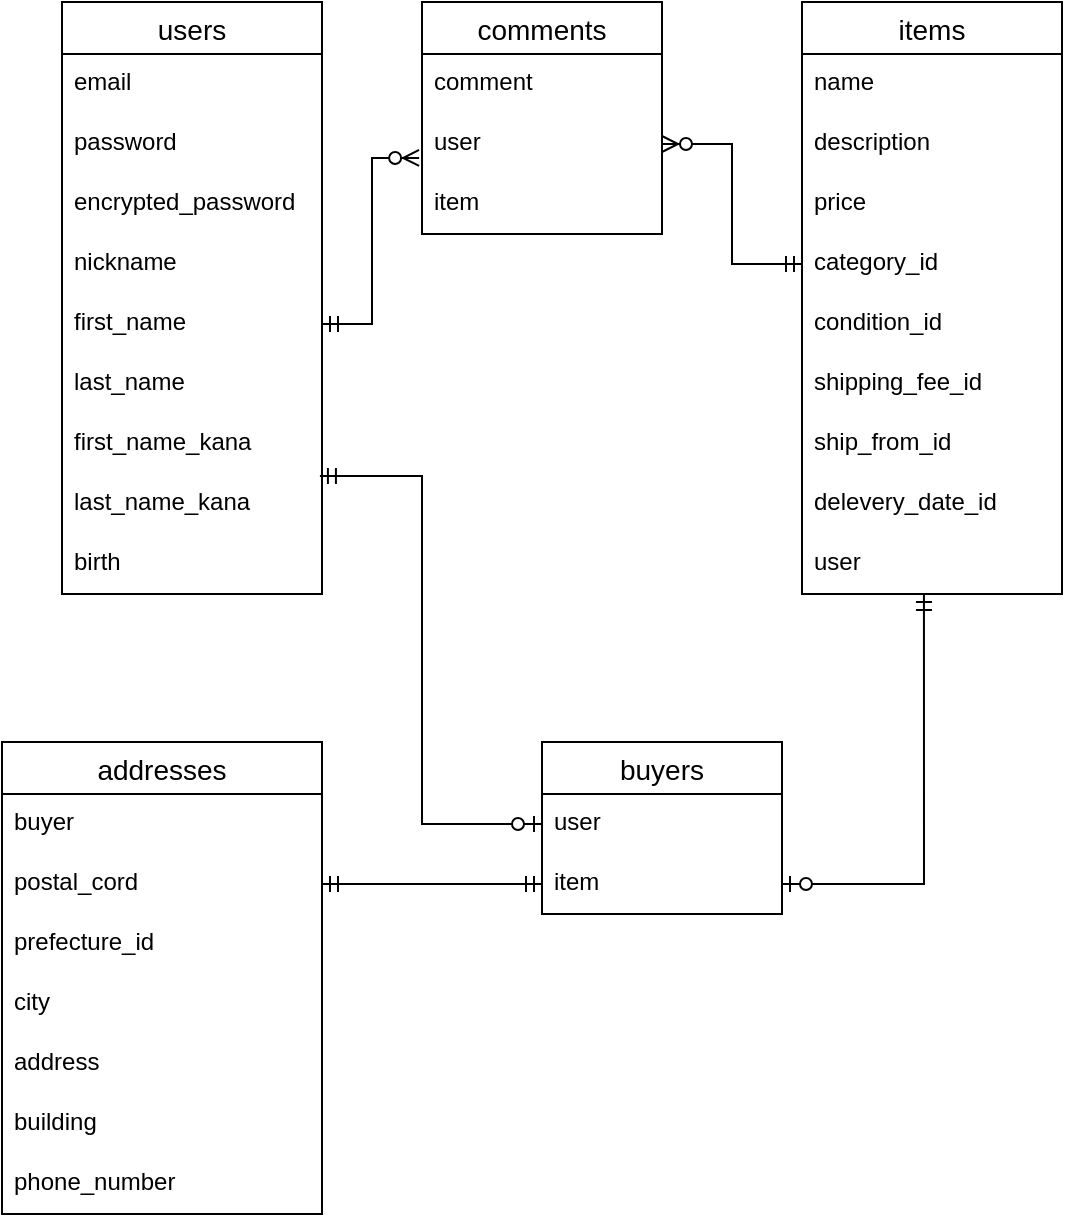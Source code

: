 <mxfile version="13.6.5">
    <diagram id="twxfEFwVMemMpdMFMjWM" name="ページ1">
        <mxGraphModel dx="642" dy="635" grid="1" gridSize="10" guides="1" tooltips="1" connect="1" arrows="1" fold="1" page="1" pageScale="1" pageWidth="827" pageHeight="1169" math="0" shadow="0">
            <root>
                <mxCell id="0"/>
                <mxCell id="1" parent="0"/>
                <mxCell id="16" value="users" style="swimlane;fontStyle=0;childLayout=stackLayout;horizontal=1;startSize=26;horizontalStack=0;resizeParent=1;resizeParentMax=0;resizeLast=0;collapsible=1;marginBottom=0;align=center;fontSize=14;" parent="1" vertex="1">
                    <mxGeometry x="70" y="40" width="130" height="296" as="geometry"/>
                </mxCell>
                <mxCell id="17" value="email" style="text;strokeColor=none;fillColor=none;spacingLeft=4;spacingRight=4;overflow=hidden;rotatable=0;points=[[0,0.5],[1,0.5]];portConstraint=eastwest;fontSize=12;" parent="16" vertex="1">
                    <mxGeometry y="26" width="130" height="30" as="geometry"/>
                </mxCell>
                <mxCell id="18" value="password" style="text;strokeColor=none;fillColor=none;spacingLeft=4;spacingRight=4;overflow=hidden;rotatable=0;points=[[0,0.5],[1,0.5]];portConstraint=eastwest;fontSize=12;" parent="16" vertex="1">
                    <mxGeometry y="56" width="130" height="30" as="geometry"/>
                </mxCell>
                <mxCell id="134" value="encrypted_password" style="text;strokeColor=none;fillColor=none;spacingLeft=4;spacingRight=4;overflow=hidden;rotatable=0;points=[[0,0.5],[1,0.5]];portConstraint=eastwest;fontSize=12;" vertex="1" parent="16">
                    <mxGeometry y="86" width="130" height="30" as="geometry"/>
                </mxCell>
                <mxCell id="19" value="nickname" style="text;strokeColor=none;fillColor=none;spacingLeft=4;spacingRight=4;overflow=hidden;rotatable=0;points=[[0,0.5],[1,0.5]];portConstraint=eastwest;fontSize=12;" parent="16" vertex="1">
                    <mxGeometry y="116" width="130" height="30" as="geometry"/>
                </mxCell>
                <mxCell id="69" value="first_name" style="text;strokeColor=none;fillColor=none;spacingLeft=4;spacingRight=4;overflow=hidden;rotatable=0;points=[[0,0.5],[1,0.5]];portConstraint=eastwest;fontSize=12;" vertex="1" parent="16">
                    <mxGeometry y="146" width="130" height="30" as="geometry"/>
                </mxCell>
                <mxCell id="70" value="last_name" style="text;strokeColor=none;fillColor=none;spacingLeft=4;spacingRight=4;overflow=hidden;rotatable=0;points=[[0,0.5],[1,0.5]];portConstraint=eastwest;fontSize=12;" vertex="1" parent="16">
                    <mxGeometry y="176" width="130" height="30" as="geometry"/>
                </mxCell>
                <mxCell id="71" value="first_name_kana" style="text;strokeColor=none;fillColor=none;spacingLeft=4;spacingRight=4;overflow=hidden;rotatable=0;points=[[0,0.5],[1,0.5]];portConstraint=eastwest;fontSize=12;" vertex="1" parent="16">
                    <mxGeometry y="206" width="130" height="30" as="geometry"/>
                </mxCell>
                <mxCell id="72" value="last_name_kana" style="text;strokeColor=none;fillColor=none;spacingLeft=4;spacingRight=4;overflow=hidden;rotatable=0;points=[[0,0.5],[1,0.5]];portConstraint=eastwest;fontSize=12;" vertex="1" parent="16">
                    <mxGeometry y="236" width="130" height="30" as="geometry"/>
                </mxCell>
                <mxCell id="73" value="birth" style="text;strokeColor=none;fillColor=none;spacingLeft=4;spacingRight=4;overflow=hidden;rotatable=0;points=[[0,0.5],[1,0.5]];portConstraint=eastwest;fontSize=12;" vertex="1" parent="16">
                    <mxGeometry y="266" width="130" height="30" as="geometry"/>
                </mxCell>
                <mxCell id="20" value="items" style="swimlane;fontStyle=0;childLayout=stackLayout;horizontal=1;startSize=26;horizontalStack=0;resizeParent=1;resizeParentMax=0;resizeLast=0;collapsible=1;marginBottom=0;align=center;fontSize=14;" parent="1" vertex="1">
                    <mxGeometry x="440" y="40" width="130" height="296" as="geometry">
                        <mxRectangle x="330" y="96" width="70" height="26" as="alternateBounds"/>
                    </mxGeometry>
                </mxCell>
                <mxCell id="136" value="name" style="text;strokeColor=none;fillColor=none;spacingLeft=4;spacingRight=4;overflow=hidden;rotatable=0;points=[[0,0.5],[1,0.5]];portConstraint=eastwest;fontSize=12;" vertex="1" parent="20">
                    <mxGeometry y="26" width="130" height="30" as="geometry"/>
                </mxCell>
                <mxCell id="135" value="description" style="text;strokeColor=none;fillColor=none;spacingLeft=4;spacingRight=4;overflow=hidden;rotatable=0;points=[[0,0.5],[1,0.5]];portConstraint=eastwest;fontSize=12;" vertex="1" parent="20">
                    <mxGeometry y="56" width="130" height="30" as="geometry"/>
                </mxCell>
                <mxCell id="79" value="price" style="text;strokeColor=none;fillColor=none;spacingLeft=4;spacingRight=4;overflow=hidden;rotatable=0;points=[[0,0.5],[1,0.5]];portConstraint=eastwest;fontSize=12;" vertex="1" parent="20">
                    <mxGeometry y="86" width="130" height="30" as="geometry"/>
                </mxCell>
                <mxCell id="23" value="category_id" style="text;strokeColor=none;fillColor=none;spacingLeft=4;spacingRight=4;overflow=hidden;rotatable=0;points=[[0,0.5],[1,0.5]];portConstraint=eastwest;fontSize=12;" parent="20" vertex="1">
                    <mxGeometry y="116" width="130" height="30" as="geometry"/>
                </mxCell>
                <mxCell id="78" value="condition_id" style="text;strokeColor=none;fillColor=none;spacingLeft=4;spacingRight=4;overflow=hidden;rotatable=0;points=[[0,0.5],[1,0.5]];portConstraint=eastwest;fontSize=12;" vertex="1" parent="20">
                    <mxGeometry y="146" width="130" height="30" as="geometry"/>
                </mxCell>
                <mxCell id="30" value="shipping_fee_id" style="text;strokeColor=none;fillColor=none;spacingLeft=4;spacingRight=4;overflow=hidden;rotatable=0;points=[[0,0.5],[1,0.5]];portConstraint=eastwest;fontSize=12;" parent="20" vertex="1">
                    <mxGeometry y="176" width="130" height="30" as="geometry"/>
                </mxCell>
                <mxCell id="31" value="ship_from_id" style="text;strokeColor=none;fillColor=none;spacingLeft=4;spacingRight=4;overflow=hidden;rotatable=0;points=[[0,0.5],[1,0.5]];portConstraint=eastwest;fontSize=12;" parent="20" vertex="1">
                    <mxGeometry y="206" width="130" height="30" as="geometry"/>
                </mxCell>
                <mxCell id="82" value="delevery_date_id" style="text;strokeColor=none;fillColor=none;spacingLeft=4;spacingRight=4;overflow=hidden;rotatable=0;points=[[0,0.5],[1,0.5]];portConstraint=eastwest;fontSize=12;" vertex="1" parent="20">
                    <mxGeometry y="236" width="130" height="30" as="geometry"/>
                </mxCell>
                <mxCell id="80" value="user" style="text;strokeColor=none;fillColor=none;spacingLeft=4;spacingRight=4;overflow=hidden;rotatable=0;points=[[0,0.5],[1,0.5]];portConstraint=eastwest;fontSize=12;" vertex="1" parent="20">
                    <mxGeometry y="266" width="130" height="30" as="geometry"/>
                </mxCell>
                <mxCell id="108" style="edgeStyle=orthogonalEdgeStyle;rounded=0;orthogonalLoop=1;jettySize=auto;html=1;exitX=1;exitY=0.5;exitDx=0;exitDy=0;entryX=-0.012;entryY=0.733;entryDx=0;entryDy=0;entryPerimeter=0;startArrow=ERmandOne;startFill=0;endArrow=ERzeroToMany;endFill=1;" edge="1" parent="1" source="69" target="98">
                    <mxGeometry relative="1" as="geometry"/>
                </mxCell>
                <mxCell id="122" style="edgeStyle=orthogonalEdgeStyle;rounded=0;orthogonalLoop=1;jettySize=auto;html=1;exitX=1;exitY=0.5;exitDx=0;exitDy=0;entryX=0;entryY=0.5;entryDx=0;entryDy=0;startArrow=ERzeroToMany;startFill=1;endArrow=ERmandOne;endFill=0;" edge="1" parent="1" source="98" target="23">
                    <mxGeometry relative="1" as="geometry"/>
                </mxCell>
                <mxCell id="96" value="comments" style="swimlane;fontStyle=0;childLayout=stackLayout;horizontal=1;startSize=26;horizontalStack=0;resizeParent=1;resizeParentMax=0;resizeLast=0;collapsible=1;marginBottom=0;align=center;fontSize=14;" vertex="1" parent="1">
                    <mxGeometry x="250" y="40" width="120" height="116" as="geometry"/>
                </mxCell>
                <mxCell id="97" value="comment" style="text;strokeColor=none;fillColor=none;spacingLeft=4;spacingRight=4;overflow=hidden;rotatable=0;points=[[0,0.5],[1,0.5]];portConstraint=eastwest;fontSize=12;" vertex="1" parent="96">
                    <mxGeometry y="26" width="120" height="30" as="geometry"/>
                </mxCell>
                <mxCell id="98" value="user" style="text;strokeColor=none;fillColor=none;spacingLeft=4;spacingRight=4;overflow=hidden;rotatable=0;points=[[0,0.5],[1,0.5]];portConstraint=eastwest;fontSize=12;" vertex="1" parent="96">
                    <mxGeometry y="56" width="120" height="30" as="geometry"/>
                </mxCell>
                <mxCell id="99" value="item" style="text;strokeColor=none;fillColor=none;spacingLeft=4;spacingRight=4;overflow=hidden;rotatable=0;points=[[0,0.5],[1,0.5]];portConstraint=eastwest;fontSize=12;" vertex="1" parent="96">
                    <mxGeometry y="86" width="120" height="30" as="geometry"/>
                </mxCell>
                <mxCell id="128" style="edgeStyle=orthogonalEdgeStyle;rounded=0;orthogonalLoop=1;jettySize=auto;html=1;entryX=0;entryY=0.5;entryDx=0;entryDy=0;startArrow=ERmandOne;startFill=0;endArrow=ERzeroToOne;endFill=1;exitX=0.992;exitY=0.033;exitDx=0;exitDy=0;exitPerimeter=0;" edge="1" parent="1" source="72" target="25">
                    <mxGeometry relative="1" as="geometry">
                        <mxPoint x="230" y="280" as="sourcePoint"/>
                        <Array as="points">
                            <mxPoint x="250" y="277"/>
                            <mxPoint x="250" y="451"/>
                        </Array>
                    </mxGeometry>
                </mxCell>
                <mxCell id="24" value="buyers" style="swimlane;fontStyle=0;childLayout=stackLayout;horizontal=1;startSize=26;horizontalStack=0;resizeParent=1;resizeParentMax=0;resizeLast=0;collapsible=1;marginBottom=0;align=center;fontSize=14;" parent="1" vertex="1">
                    <mxGeometry x="310" y="410" width="120" height="86" as="geometry"/>
                </mxCell>
                <mxCell id="25" value="user" style="text;strokeColor=none;fillColor=none;spacingLeft=4;spacingRight=4;overflow=hidden;rotatable=0;points=[[0,0.5],[1,0.5]];portConstraint=eastwest;fontSize=12;" parent="24" vertex="1">
                    <mxGeometry y="26" width="120" height="30" as="geometry"/>
                </mxCell>
                <mxCell id="26" value="item" style="text;strokeColor=none;fillColor=none;spacingLeft=4;spacingRight=4;overflow=hidden;rotatable=0;points=[[0,0.5],[1,0.5]];portConstraint=eastwest;fontSize=12;" parent="24" vertex="1">
                    <mxGeometry y="56" width="120" height="30" as="geometry"/>
                </mxCell>
                <mxCell id="129" style="edgeStyle=orthogonalEdgeStyle;rounded=0;orthogonalLoop=1;jettySize=auto;html=1;entryX=0.469;entryY=1;entryDx=0;entryDy=0;entryPerimeter=0;startArrow=ERzeroToOne;startFill=1;endArrow=ERmandOne;endFill=0;exitX=1;exitY=0.5;exitDx=0;exitDy=0;" edge="1" parent="1" source="26" target="80">
                    <mxGeometry relative="1" as="geometry">
                        <Array as="points">
                            <mxPoint x="501" y="481"/>
                        </Array>
                    </mxGeometry>
                </mxCell>
                <mxCell id="137" value="addresses" style="swimlane;fontStyle=0;childLayout=stackLayout;horizontal=1;startSize=26;horizontalStack=0;resizeParent=1;resizeParentMax=0;resizeLast=0;collapsible=1;marginBottom=0;align=center;fontSize=14;" vertex="1" parent="1">
                    <mxGeometry x="40" y="410" width="160" height="236" as="geometry"/>
                </mxCell>
                <mxCell id="141" value="buyer" style="text;strokeColor=none;fillColor=none;spacingLeft=4;spacingRight=4;overflow=hidden;rotatable=0;points=[[0,0.5],[1,0.5]];portConstraint=eastwest;fontSize=12;" vertex="1" parent="137">
                    <mxGeometry y="26" width="160" height="30" as="geometry"/>
                </mxCell>
                <mxCell id="90" value="postal_cord" style="text;strokeColor=none;fillColor=none;spacingLeft=4;spacingRight=4;overflow=hidden;rotatable=0;points=[[0,0.5],[1,0.5]];portConstraint=eastwest;fontSize=12;" vertex="1" parent="137">
                    <mxGeometry y="56" width="160" height="30" as="geometry"/>
                </mxCell>
                <mxCell id="91" value="prefecture_id" style="text;strokeColor=none;fillColor=none;spacingLeft=4;spacingRight=4;overflow=hidden;rotatable=0;points=[[0,0.5],[1,0.5]];portConstraint=eastwest;fontSize=12;" vertex="1" parent="137">
                    <mxGeometry y="86" width="160" height="30" as="geometry"/>
                </mxCell>
                <mxCell id="92" value="city" style="text;strokeColor=none;fillColor=none;spacingLeft=4;spacingRight=4;overflow=hidden;rotatable=0;points=[[0,0.5],[1,0.5]];portConstraint=eastwest;fontSize=12;" vertex="1" parent="137">
                    <mxGeometry y="116" width="160" height="30" as="geometry"/>
                </mxCell>
                <mxCell id="93" value="address" style="text;strokeColor=none;fillColor=none;spacingLeft=4;spacingRight=4;overflow=hidden;rotatable=0;points=[[0,0.5],[1,0.5]];portConstraint=eastwest;fontSize=12;" vertex="1" parent="137">
                    <mxGeometry y="146" width="160" height="30" as="geometry"/>
                </mxCell>
                <mxCell id="94" value="building" style="text;strokeColor=none;fillColor=none;spacingLeft=4;spacingRight=4;overflow=hidden;rotatable=0;points=[[0,0.5],[1,0.5]];portConstraint=eastwest;fontSize=12;" vertex="1" parent="137">
                    <mxGeometry y="176" width="160" height="30" as="geometry"/>
                </mxCell>
                <mxCell id="95" value="phone_number" style="text;strokeColor=none;fillColor=none;spacingLeft=4;spacingRight=4;overflow=hidden;rotatable=0;points=[[0,0.5],[1,0.5]];portConstraint=eastwest;fontSize=12;" vertex="1" parent="137">
                    <mxGeometry y="206" width="160" height="30" as="geometry"/>
                </mxCell>
                <mxCell id="142" style="edgeStyle=orthogonalEdgeStyle;rounded=0;orthogonalLoop=1;jettySize=auto;html=1;exitX=1;exitY=0.5;exitDx=0;exitDy=0;entryX=0;entryY=0.5;entryDx=0;entryDy=0;startArrow=ERmandOne;startFill=0;endArrow=ERmandOne;endFill=0;" edge="1" parent="1" source="90" target="26">
                    <mxGeometry relative="1" as="geometry"/>
                </mxCell>
            </root>
        </mxGraphModel>
    </diagram>
</mxfile>